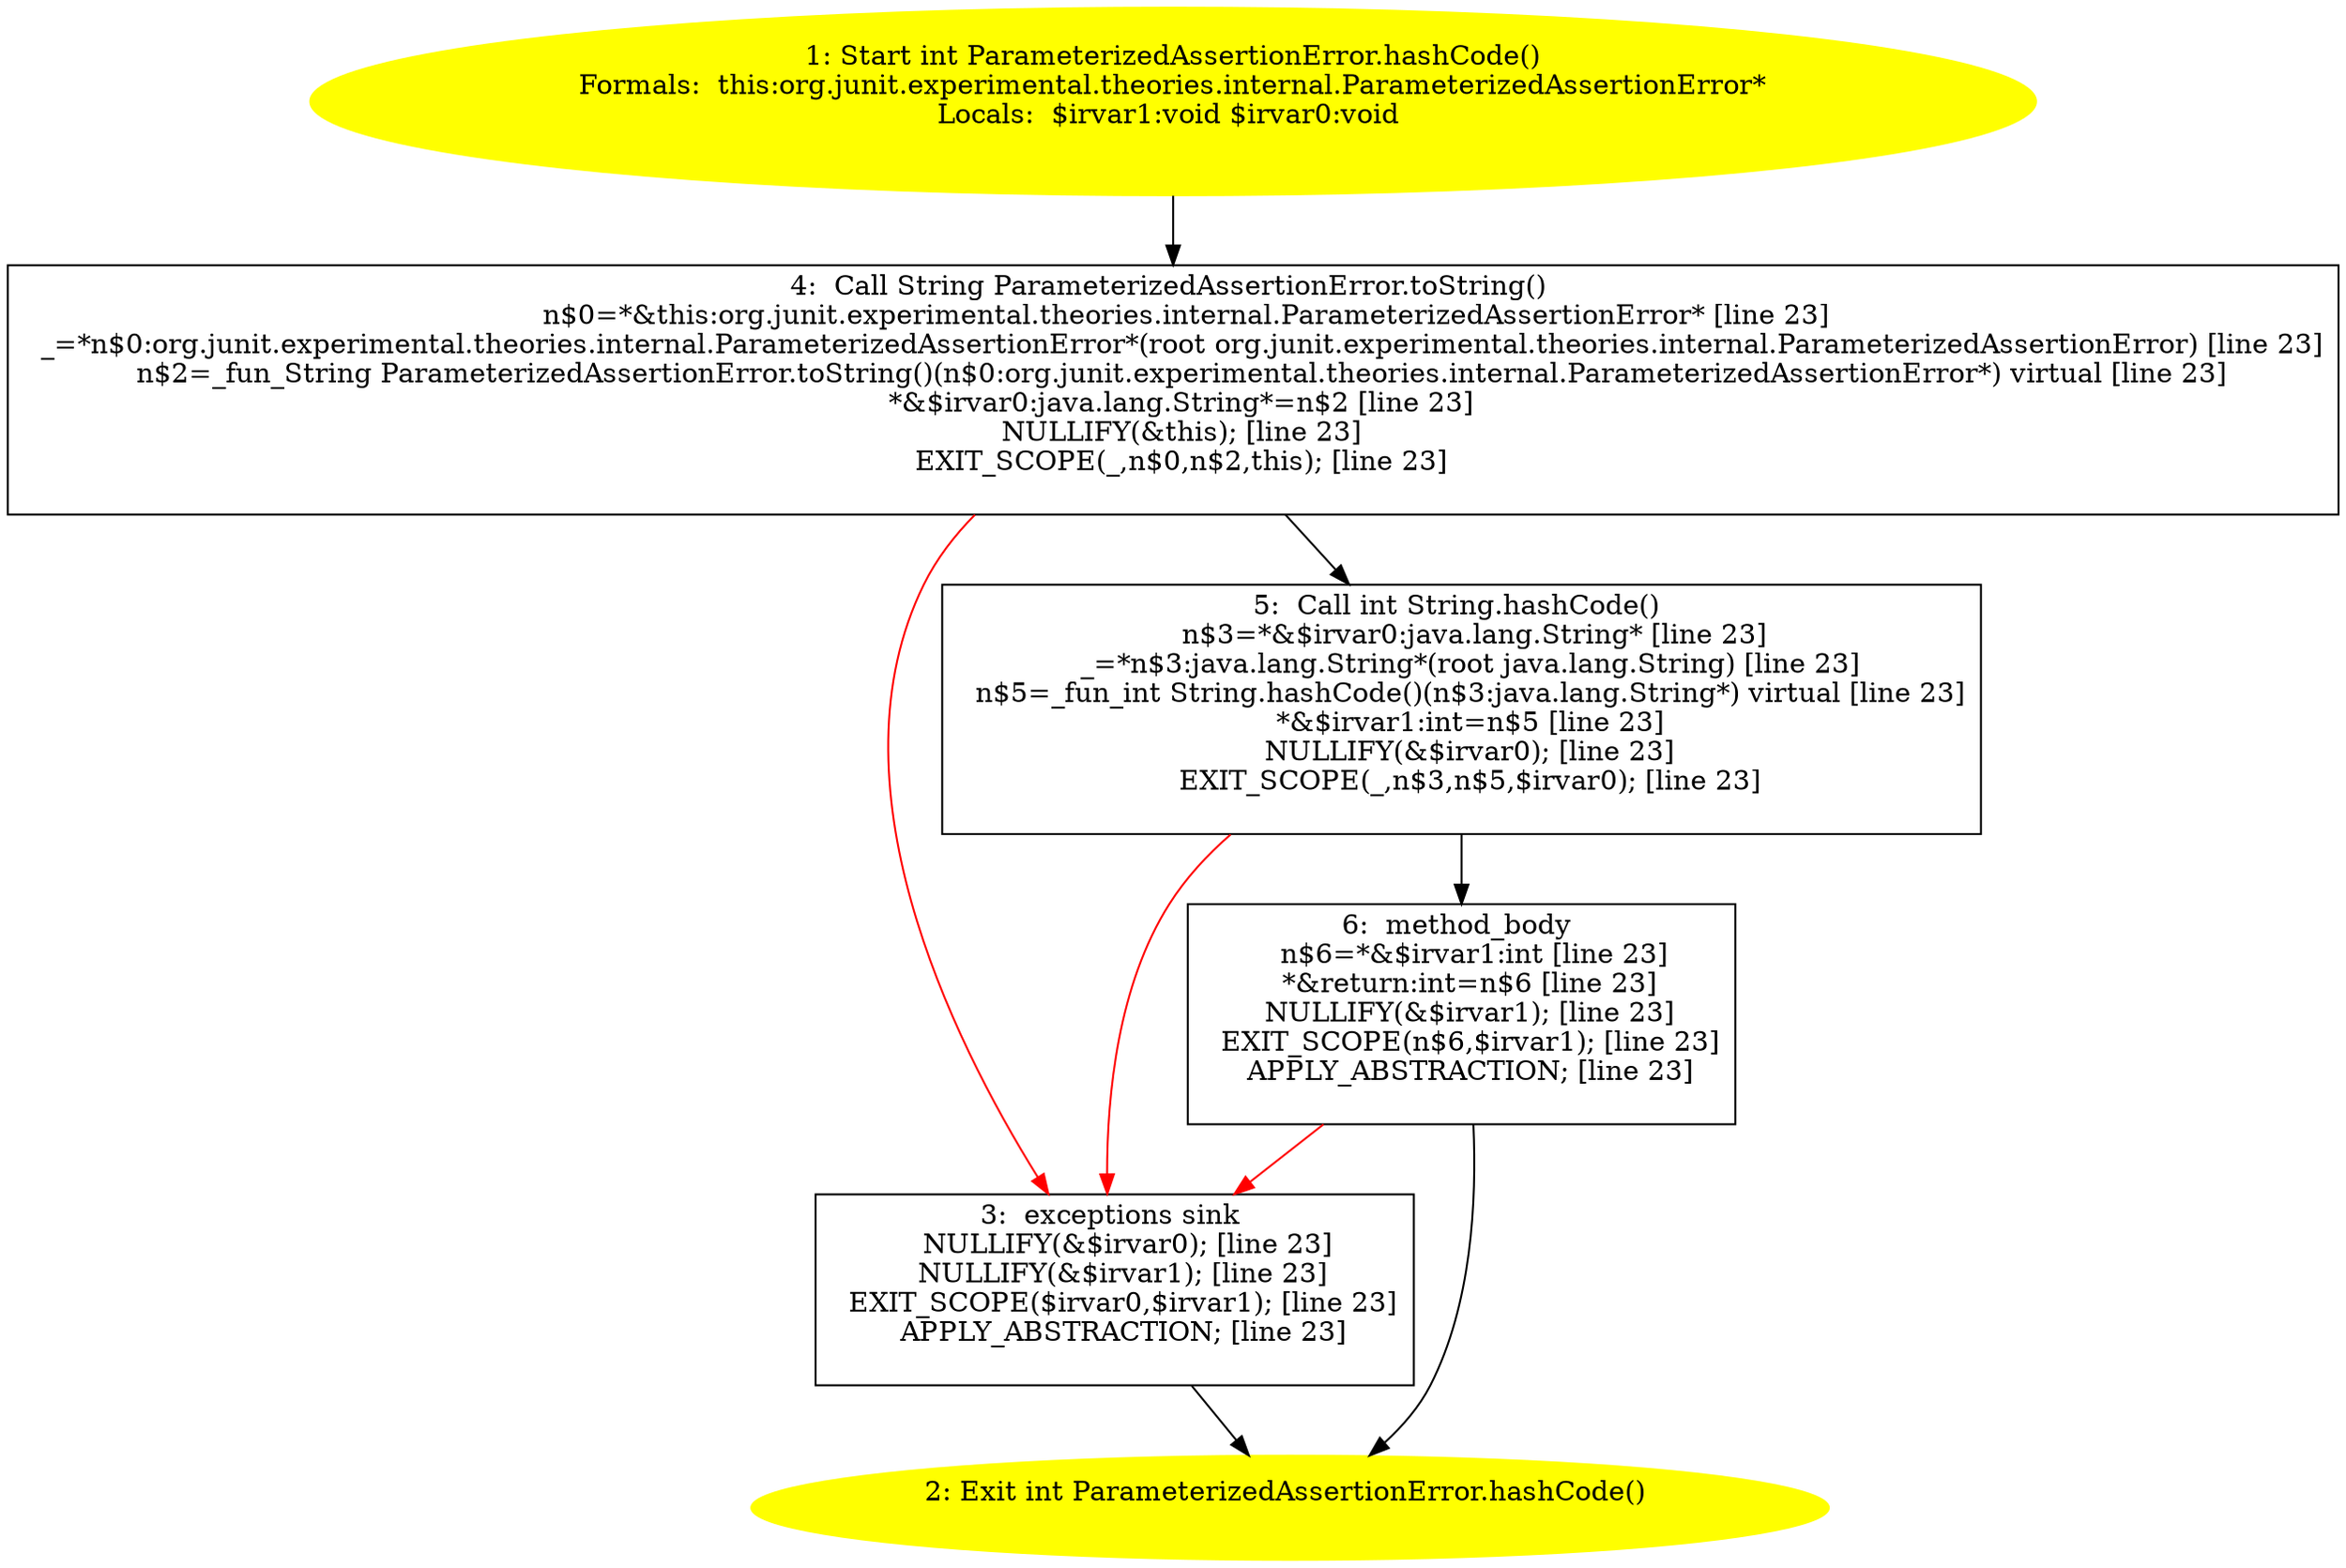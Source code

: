 /* @generated */
digraph cfg {
"org.junit.experimental.theories.internal.ParameterizedAssertionError.hashCode():int.720daf530a0baebf4e97528c90028596_1" [label="1: Start int ParameterizedAssertionError.hashCode()\nFormals:  this:org.junit.experimental.theories.internal.ParameterizedAssertionError*\nLocals:  $irvar1:void $irvar0:void \n  " color=yellow style=filled]
	

	 "org.junit.experimental.theories.internal.ParameterizedAssertionError.hashCode():int.720daf530a0baebf4e97528c90028596_1" -> "org.junit.experimental.theories.internal.ParameterizedAssertionError.hashCode():int.720daf530a0baebf4e97528c90028596_4" ;
"org.junit.experimental.theories.internal.ParameterizedAssertionError.hashCode():int.720daf530a0baebf4e97528c90028596_2" [label="2: Exit int ParameterizedAssertionError.hashCode() \n  " color=yellow style=filled]
	

"org.junit.experimental.theories.internal.ParameterizedAssertionError.hashCode():int.720daf530a0baebf4e97528c90028596_3" [label="3:  exceptions sink \n   NULLIFY(&$irvar0); [line 23]\n  NULLIFY(&$irvar1); [line 23]\n  EXIT_SCOPE($irvar0,$irvar1); [line 23]\n  APPLY_ABSTRACTION; [line 23]\n " shape="box"]
	

	 "org.junit.experimental.theories.internal.ParameterizedAssertionError.hashCode():int.720daf530a0baebf4e97528c90028596_3" -> "org.junit.experimental.theories.internal.ParameterizedAssertionError.hashCode():int.720daf530a0baebf4e97528c90028596_2" ;
"org.junit.experimental.theories.internal.ParameterizedAssertionError.hashCode():int.720daf530a0baebf4e97528c90028596_4" [label="4:  Call String ParameterizedAssertionError.toString() \n   n$0=*&this:org.junit.experimental.theories.internal.ParameterizedAssertionError* [line 23]\n  _=*n$0:org.junit.experimental.theories.internal.ParameterizedAssertionError*(root org.junit.experimental.theories.internal.ParameterizedAssertionError) [line 23]\n  n$2=_fun_String ParameterizedAssertionError.toString()(n$0:org.junit.experimental.theories.internal.ParameterizedAssertionError*) virtual [line 23]\n  *&$irvar0:java.lang.String*=n$2 [line 23]\n  NULLIFY(&this); [line 23]\n  EXIT_SCOPE(_,n$0,n$2,this); [line 23]\n " shape="box"]
	

	 "org.junit.experimental.theories.internal.ParameterizedAssertionError.hashCode():int.720daf530a0baebf4e97528c90028596_4" -> "org.junit.experimental.theories.internal.ParameterizedAssertionError.hashCode():int.720daf530a0baebf4e97528c90028596_5" ;
	 "org.junit.experimental.theories.internal.ParameterizedAssertionError.hashCode():int.720daf530a0baebf4e97528c90028596_4" -> "org.junit.experimental.theories.internal.ParameterizedAssertionError.hashCode():int.720daf530a0baebf4e97528c90028596_3" [color="red" ];
"org.junit.experimental.theories.internal.ParameterizedAssertionError.hashCode():int.720daf530a0baebf4e97528c90028596_5" [label="5:  Call int String.hashCode() \n   n$3=*&$irvar0:java.lang.String* [line 23]\n  _=*n$3:java.lang.String*(root java.lang.String) [line 23]\n  n$5=_fun_int String.hashCode()(n$3:java.lang.String*) virtual [line 23]\n  *&$irvar1:int=n$5 [line 23]\n  NULLIFY(&$irvar0); [line 23]\n  EXIT_SCOPE(_,n$3,n$5,$irvar0); [line 23]\n " shape="box"]
	

	 "org.junit.experimental.theories.internal.ParameterizedAssertionError.hashCode():int.720daf530a0baebf4e97528c90028596_5" -> "org.junit.experimental.theories.internal.ParameterizedAssertionError.hashCode():int.720daf530a0baebf4e97528c90028596_6" ;
	 "org.junit.experimental.theories.internal.ParameterizedAssertionError.hashCode():int.720daf530a0baebf4e97528c90028596_5" -> "org.junit.experimental.theories.internal.ParameterizedAssertionError.hashCode():int.720daf530a0baebf4e97528c90028596_3" [color="red" ];
"org.junit.experimental.theories.internal.ParameterizedAssertionError.hashCode():int.720daf530a0baebf4e97528c90028596_6" [label="6:  method_body \n   n$6=*&$irvar1:int [line 23]\n  *&return:int=n$6 [line 23]\n  NULLIFY(&$irvar1); [line 23]\n  EXIT_SCOPE(n$6,$irvar1); [line 23]\n  APPLY_ABSTRACTION; [line 23]\n " shape="box"]
	

	 "org.junit.experimental.theories.internal.ParameterizedAssertionError.hashCode():int.720daf530a0baebf4e97528c90028596_6" -> "org.junit.experimental.theories.internal.ParameterizedAssertionError.hashCode():int.720daf530a0baebf4e97528c90028596_2" ;
	 "org.junit.experimental.theories.internal.ParameterizedAssertionError.hashCode():int.720daf530a0baebf4e97528c90028596_6" -> "org.junit.experimental.theories.internal.ParameterizedAssertionError.hashCode():int.720daf530a0baebf4e97528c90028596_3" [color="red" ];
}
